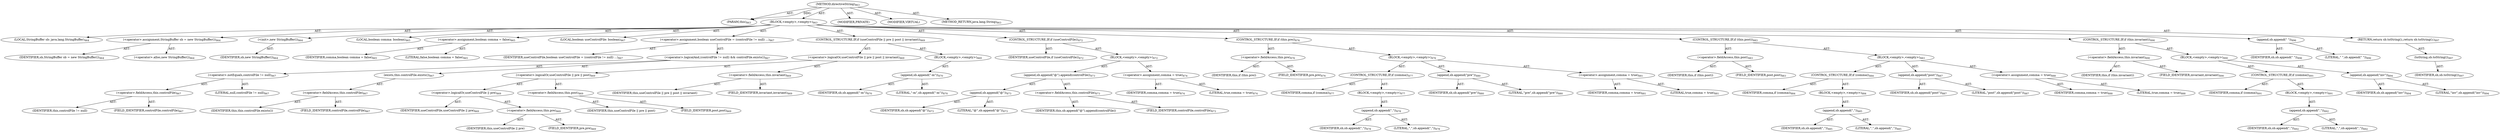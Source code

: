digraph "directiveString" {  
"111669149717" [label = <(METHOD,directiveString)<SUB>863</SUB>> ]
"115964117035" [label = <(PARAM,this)<SUB>863</SUB>> ]
"25769803867" [label = <(BLOCK,&lt;empty&gt;,&lt;empty&gt;)<SUB>863</SUB>> ]
"94489280564" [label = <(LOCAL,StringBuffer sb: java.lang.StringBuffer)<SUB>864</SUB>> ]
"30064771625" [label = <(&lt;operator&gt;.assignment,StringBuffer sb = new StringBuffer())<SUB>864</SUB>> ]
"68719477153" [label = <(IDENTIFIER,sb,StringBuffer sb = new StringBuffer())<SUB>864</SUB>> ]
"30064771626" [label = <(&lt;operator&gt;.alloc,new StringBuffer())<SUB>864</SUB>> ]
"30064771627" [label = <(&lt;init&gt;,new StringBuffer())<SUB>864</SUB>> ]
"68719477154" [label = <(IDENTIFIER,sb,new StringBuffer())<SUB>864</SUB>> ]
"94489280565" [label = <(LOCAL,boolean comma: boolean)<SUB>865</SUB>> ]
"30064771628" [label = <(&lt;operator&gt;.assignment,boolean comma = false)<SUB>865</SUB>> ]
"68719477155" [label = <(IDENTIFIER,comma,boolean comma = false)<SUB>865</SUB>> ]
"90194313331" [label = <(LITERAL,false,boolean comma = false)<SUB>865</SUB>> ]
"94489280566" [label = <(LOCAL,boolean useControlFile: boolean)<SUB>867</SUB>> ]
"30064771629" [label = <(&lt;operator&gt;.assignment,boolean useControlFile = (controlFile != null) ...)<SUB>867</SUB>> ]
"68719477156" [label = <(IDENTIFIER,useControlFile,boolean useControlFile = (controlFile != null) ...)<SUB>867</SUB>> ]
"30064771630" [label = <(&lt;operator&gt;.logicalAnd,(controlFile != null) &amp;&amp; controlFile.exists())<SUB>867</SUB>> ]
"30064771631" [label = <(&lt;operator&gt;.notEquals,controlFile != null)<SUB>867</SUB>> ]
"30064771632" [label = <(&lt;operator&gt;.fieldAccess,this.controlFile)<SUB>867</SUB>> ]
"68719477157" [label = <(IDENTIFIER,this,controlFile != null)> ]
"55834574959" [label = <(FIELD_IDENTIFIER,controlFile,controlFile)<SUB>867</SUB>> ]
"90194313332" [label = <(LITERAL,null,controlFile != null)<SUB>867</SUB>> ]
"30064771633" [label = <(exists,this.controlFile.exists())<SUB>867</SUB>> ]
"30064771634" [label = <(&lt;operator&gt;.fieldAccess,this.controlFile)<SUB>867</SUB>> ]
"68719477158" [label = <(IDENTIFIER,this,this.controlFile.exists())> ]
"55834574960" [label = <(FIELD_IDENTIFIER,controlFile,controlFile)<SUB>867</SUB>> ]
"47244640299" [label = <(CONTROL_STRUCTURE,IF,if (useControlFile || pre || post || invariant))<SUB>869</SUB>> ]
"30064771635" [label = <(&lt;operator&gt;.logicalOr,useControlFile || pre || post || invariant)<SUB>869</SUB>> ]
"30064771636" [label = <(&lt;operator&gt;.logicalOr,useControlFile || pre || post)<SUB>869</SUB>> ]
"30064771637" [label = <(&lt;operator&gt;.logicalOr,useControlFile || pre)<SUB>869</SUB>> ]
"68719477159" [label = <(IDENTIFIER,useControlFile,useControlFile || pre)<SUB>869</SUB>> ]
"30064771638" [label = <(&lt;operator&gt;.fieldAccess,this.pre)<SUB>869</SUB>> ]
"68719477160" [label = <(IDENTIFIER,this,useControlFile || pre)> ]
"55834574961" [label = <(FIELD_IDENTIFIER,pre,pre)<SUB>869</SUB>> ]
"30064771639" [label = <(&lt;operator&gt;.fieldAccess,this.post)<SUB>869</SUB>> ]
"68719477161" [label = <(IDENTIFIER,this,useControlFile || pre || post)> ]
"55834574962" [label = <(FIELD_IDENTIFIER,post,post)<SUB>869</SUB>> ]
"30064771640" [label = <(&lt;operator&gt;.fieldAccess,this.invariant)<SUB>869</SUB>> ]
"68719477162" [label = <(IDENTIFIER,this,useControlFile || pre || post || invariant)> ]
"55834574963" [label = <(FIELD_IDENTIFIER,invariant,invariant)<SUB>869</SUB>> ]
"25769803868" [label = <(BLOCK,&lt;empty&gt;,&lt;empty&gt;)<SUB>869</SUB>> ]
"30064771641" [label = <(append,sb.append(&quot;-m&quot;))<SUB>870</SUB>> ]
"68719477163" [label = <(IDENTIFIER,sb,sb.append(&quot;-m&quot;))<SUB>870</SUB>> ]
"90194313333" [label = <(LITERAL,&quot;-m&quot;,sb.append(&quot;-m&quot;))<SUB>870</SUB>> ]
"47244640300" [label = <(CONTROL_STRUCTURE,IF,if (useControlFile))<SUB>872</SUB>> ]
"68719477164" [label = <(IDENTIFIER,useControlFile,if (useControlFile))<SUB>872</SUB>> ]
"25769803869" [label = <(BLOCK,&lt;empty&gt;,&lt;empty&gt;)<SUB>872</SUB>> ]
"30064771642" [label = <(append,sb.append(&quot;@&quot;).append(controlFile))<SUB>873</SUB>> ]
"30064771643" [label = <(append,sb.append(&quot;@&quot;))<SUB>873</SUB>> ]
"68719477165" [label = <(IDENTIFIER,sb,sb.append(&quot;@&quot;))<SUB>873</SUB>> ]
"90194313334" [label = <(LITERAL,&quot;@&quot;,sb.append(&quot;@&quot;))<SUB>873</SUB>> ]
"30064771644" [label = <(&lt;operator&gt;.fieldAccess,this.controlFile)<SUB>873</SUB>> ]
"68719477166" [label = <(IDENTIFIER,this,sb.append(&quot;@&quot;).append(controlFile))> ]
"55834574964" [label = <(FIELD_IDENTIFIER,controlFile,controlFile)<SUB>873</SUB>> ]
"30064771645" [label = <(&lt;operator&gt;.assignment,comma = true)<SUB>874</SUB>> ]
"68719477167" [label = <(IDENTIFIER,comma,comma = true)<SUB>874</SUB>> ]
"90194313335" [label = <(LITERAL,true,comma = true)<SUB>874</SUB>> ]
"47244640301" [label = <(CONTROL_STRUCTURE,IF,if (this.pre))<SUB>876</SUB>> ]
"30064771646" [label = <(&lt;operator&gt;.fieldAccess,this.pre)<SUB>876</SUB>> ]
"68719477168" [label = <(IDENTIFIER,this,if (this.pre))> ]
"55834574965" [label = <(FIELD_IDENTIFIER,pre,pre)<SUB>876</SUB>> ]
"25769803870" [label = <(BLOCK,&lt;empty&gt;,&lt;empty&gt;)<SUB>876</SUB>> ]
"47244640302" [label = <(CONTROL_STRUCTURE,IF,if (comma))<SUB>877</SUB>> ]
"68719477169" [label = <(IDENTIFIER,comma,if (comma))<SUB>877</SUB>> ]
"25769803871" [label = <(BLOCK,&lt;empty&gt;,&lt;empty&gt;)<SUB>877</SUB>> ]
"30064771647" [label = <(append,sb.append(&quot;,&quot;))<SUB>878</SUB>> ]
"68719477170" [label = <(IDENTIFIER,sb,sb.append(&quot;,&quot;))<SUB>878</SUB>> ]
"90194313336" [label = <(LITERAL,&quot;,&quot;,sb.append(&quot;,&quot;))<SUB>878</SUB>> ]
"30064771648" [label = <(append,sb.append(&quot;pre&quot;))<SUB>880</SUB>> ]
"68719477171" [label = <(IDENTIFIER,sb,sb.append(&quot;pre&quot;))<SUB>880</SUB>> ]
"90194313337" [label = <(LITERAL,&quot;pre&quot;,sb.append(&quot;pre&quot;))<SUB>880</SUB>> ]
"30064771649" [label = <(&lt;operator&gt;.assignment,comma = true)<SUB>881</SUB>> ]
"68719477172" [label = <(IDENTIFIER,comma,comma = true)<SUB>881</SUB>> ]
"90194313338" [label = <(LITERAL,true,comma = true)<SUB>881</SUB>> ]
"47244640303" [label = <(CONTROL_STRUCTURE,IF,if (this.post))<SUB>883</SUB>> ]
"30064771650" [label = <(&lt;operator&gt;.fieldAccess,this.post)<SUB>883</SUB>> ]
"68719477173" [label = <(IDENTIFIER,this,if (this.post))> ]
"55834574966" [label = <(FIELD_IDENTIFIER,post,post)<SUB>883</SUB>> ]
"25769803872" [label = <(BLOCK,&lt;empty&gt;,&lt;empty&gt;)<SUB>883</SUB>> ]
"47244640304" [label = <(CONTROL_STRUCTURE,IF,if (comma))<SUB>884</SUB>> ]
"68719477174" [label = <(IDENTIFIER,comma,if (comma))<SUB>884</SUB>> ]
"25769803873" [label = <(BLOCK,&lt;empty&gt;,&lt;empty&gt;)<SUB>884</SUB>> ]
"30064771651" [label = <(append,sb.append(&quot;,&quot;))<SUB>885</SUB>> ]
"68719477175" [label = <(IDENTIFIER,sb,sb.append(&quot;,&quot;))<SUB>885</SUB>> ]
"90194313339" [label = <(LITERAL,&quot;,&quot;,sb.append(&quot;,&quot;))<SUB>885</SUB>> ]
"30064771652" [label = <(append,sb.append(&quot;post&quot;))<SUB>887</SUB>> ]
"68719477176" [label = <(IDENTIFIER,sb,sb.append(&quot;post&quot;))<SUB>887</SUB>> ]
"90194313340" [label = <(LITERAL,&quot;post&quot;,sb.append(&quot;post&quot;))<SUB>887</SUB>> ]
"30064771653" [label = <(&lt;operator&gt;.assignment,comma = true)<SUB>888</SUB>> ]
"68719477177" [label = <(IDENTIFIER,comma,comma = true)<SUB>888</SUB>> ]
"90194313341" [label = <(LITERAL,true,comma = true)<SUB>888</SUB>> ]
"47244640305" [label = <(CONTROL_STRUCTURE,IF,if (this.invariant))<SUB>890</SUB>> ]
"30064771654" [label = <(&lt;operator&gt;.fieldAccess,this.invariant)<SUB>890</SUB>> ]
"68719477178" [label = <(IDENTIFIER,this,if (this.invariant))> ]
"55834574967" [label = <(FIELD_IDENTIFIER,invariant,invariant)<SUB>890</SUB>> ]
"25769803874" [label = <(BLOCK,&lt;empty&gt;,&lt;empty&gt;)<SUB>890</SUB>> ]
"47244640306" [label = <(CONTROL_STRUCTURE,IF,if (comma))<SUB>891</SUB>> ]
"68719477179" [label = <(IDENTIFIER,comma,if (comma))<SUB>891</SUB>> ]
"25769803875" [label = <(BLOCK,&lt;empty&gt;,&lt;empty&gt;)<SUB>891</SUB>> ]
"30064771655" [label = <(append,sb.append(&quot;,&quot;))<SUB>892</SUB>> ]
"68719477180" [label = <(IDENTIFIER,sb,sb.append(&quot;,&quot;))<SUB>892</SUB>> ]
"90194313342" [label = <(LITERAL,&quot;,&quot;,sb.append(&quot;,&quot;))<SUB>892</SUB>> ]
"30064771656" [label = <(append,sb.append(&quot;inv&quot;))<SUB>894</SUB>> ]
"68719477181" [label = <(IDENTIFIER,sb,sb.append(&quot;inv&quot;))<SUB>894</SUB>> ]
"90194313343" [label = <(LITERAL,&quot;inv&quot;,sb.append(&quot;inv&quot;))<SUB>894</SUB>> ]
"30064771657" [label = <(append,sb.append(&quot; &quot;))<SUB>896</SUB>> ]
"68719477182" [label = <(IDENTIFIER,sb,sb.append(&quot; &quot;))<SUB>896</SUB>> ]
"90194313344" [label = <(LITERAL,&quot; &quot;,sb.append(&quot; &quot;))<SUB>896</SUB>> ]
"146028888065" [label = <(RETURN,return sb.toString();,return sb.toString();)<SUB>897</SUB>> ]
"30064771658" [label = <(toString,sb.toString())<SUB>897</SUB>> ]
"68719477183" [label = <(IDENTIFIER,sb,sb.toString())<SUB>897</SUB>> ]
"133143986243" [label = <(MODIFIER,PRIVATE)> ]
"133143986244" [label = <(MODIFIER,VIRTUAL)> ]
"128849018901" [label = <(METHOD_RETURN,java.lang.String)<SUB>863</SUB>> ]
  "111669149717" -> "115964117035"  [ label = "AST: "] 
  "111669149717" -> "25769803867"  [ label = "AST: "] 
  "111669149717" -> "133143986243"  [ label = "AST: "] 
  "111669149717" -> "133143986244"  [ label = "AST: "] 
  "111669149717" -> "128849018901"  [ label = "AST: "] 
  "25769803867" -> "94489280564"  [ label = "AST: "] 
  "25769803867" -> "30064771625"  [ label = "AST: "] 
  "25769803867" -> "30064771627"  [ label = "AST: "] 
  "25769803867" -> "94489280565"  [ label = "AST: "] 
  "25769803867" -> "30064771628"  [ label = "AST: "] 
  "25769803867" -> "94489280566"  [ label = "AST: "] 
  "25769803867" -> "30064771629"  [ label = "AST: "] 
  "25769803867" -> "47244640299"  [ label = "AST: "] 
  "25769803867" -> "47244640300"  [ label = "AST: "] 
  "25769803867" -> "47244640301"  [ label = "AST: "] 
  "25769803867" -> "47244640303"  [ label = "AST: "] 
  "25769803867" -> "47244640305"  [ label = "AST: "] 
  "25769803867" -> "30064771657"  [ label = "AST: "] 
  "25769803867" -> "146028888065"  [ label = "AST: "] 
  "30064771625" -> "68719477153"  [ label = "AST: "] 
  "30064771625" -> "30064771626"  [ label = "AST: "] 
  "30064771627" -> "68719477154"  [ label = "AST: "] 
  "30064771628" -> "68719477155"  [ label = "AST: "] 
  "30064771628" -> "90194313331"  [ label = "AST: "] 
  "30064771629" -> "68719477156"  [ label = "AST: "] 
  "30064771629" -> "30064771630"  [ label = "AST: "] 
  "30064771630" -> "30064771631"  [ label = "AST: "] 
  "30064771630" -> "30064771633"  [ label = "AST: "] 
  "30064771631" -> "30064771632"  [ label = "AST: "] 
  "30064771631" -> "90194313332"  [ label = "AST: "] 
  "30064771632" -> "68719477157"  [ label = "AST: "] 
  "30064771632" -> "55834574959"  [ label = "AST: "] 
  "30064771633" -> "30064771634"  [ label = "AST: "] 
  "30064771634" -> "68719477158"  [ label = "AST: "] 
  "30064771634" -> "55834574960"  [ label = "AST: "] 
  "47244640299" -> "30064771635"  [ label = "AST: "] 
  "47244640299" -> "25769803868"  [ label = "AST: "] 
  "30064771635" -> "30064771636"  [ label = "AST: "] 
  "30064771635" -> "30064771640"  [ label = "AST: "] 
  "30064771636" -> "30064771637"  [ label = "AST: "] 
  "30064771636" -> "30064771639"  [ label = "AST: "] 
  "30064771637" -> "68719477159"  [ label = "AST: "] 
  "30064771637" -> "30064771638"  [ label = "AST: "] 
  "30064771638" -> "68719477160"  [ label = "AST: "] 
  "30064771638" -> "55834574961"  [ label = "AST: "] 
  "30064771639" -> "68719477161"  [ label = "AST: "] 
  "30064771639" -> "55834574962"  [ label = "AST: "] 
  "30064771640" -> "68719477162"  [ label = "AST: "] 
  "30064771640" -> "55834574963"  [ label = "AST: "] 
  "25769803868" -> "30064771641"  [ label = "AST: "] 
  "30064771641" -> "68719477163"  [ label = "AST: "] 
  "30064771641" -> "90194313333"  [ label = "AST: "] 
  "47244640300" -> "68719477164"  [ label = "AST: "] 
  "47244640300" -> "25769803869"  [ label = "AST: "] 
  "25769803869" -> "30064771642"  [ label = "AST: "] 
  "25769803869" -> "30064771645"  [ label = "AST: "] 
  "30064771642" -> "30064771643"  [ label = "AST: "] 
  "30064771642" -> "30064771644"  [ label = "AST: "] 
  "30064771643" -> "68719477165"  [ label = "AST: "] 
  "30064771643" -> "90194313334"  [ label = "AST: "] 
  "30064771644" -> "68719477166"  [ label = "AST: "] 
  "30064771644" -> "55834574964"  [ label = "AST: "] 
  "30064771645" -> "68719477167"  [ label = "AST: "] 
  "30064771645" -> "90194313335"  [ label = "AST: "] 
  "47244640301" -> "30064771646"  [ label = "AST: "] 
  "47244640301" -> "25769803870"  [ label = "AST: "] 
  "30064771646" -> "68719477168"  [ label = "AST: "] 
  "30064771646" -> "55834574965"  [ label = "AST: "] 
  "25769803870" -> "47244640302"  [ label = "AST: "] 
  "25769803870" -> "30064771648"  [ label = "AST: "] 
  "25769803870" -> "30064771649"  [ label = "AST: "] 
  "47244640302" -> "68719477169"  [ label = "AST: "] 
  "47244640302" -> "25769803871"  [ label = "AST: "] 
  "25769803871" -> "30064771647"  [ label = "AST: "] 
  "30064771647" -> "68719477170"  [ label = "AST: "] 
  "30064771647" -> "90194313336"  [ label = "AST: "] 
  "30064771648" -> "68719477171"  [ label = "AST: "] 
  "30064771648" -> "90194313337"  [ label = "AST: "] 
  "30064771649" -> "68719477172"  [ label = "AST: "] 
  "30064771649" -> "90194313338"  [ label = "AST: "] 
  "47244640303" -> "30064771650"  [ label = "AST: "] 
  "47244640303" -> "25769803872"  [ label = "AST: "] 
  "30064771650" -> "68719477173"  [ label = "AST: "] 
  "30064771650" -> "55834574966"  [ label = "AST: "] 
  "25769803872" -> "47244640304"  [ label = "AST: "] 
  "25769803872" -> "30064771652"  [ label = "AST: "] 
  "25769803872" -> "30064771653"  [ label = "AST: "] 
  "47244640304" -> "68719477174"  [ label = "AST: "] 
  "47244640304" -> "25769803873"  [ label = "AST: "] 
  "25769803873" -> "30064771651"  [ label = "AST: "] 
  "30064771651" -> "68719477175"  [ label = "AST: "] 
  "30064771651" -> "90194313339"  [ label = "AST: "] 
  "30064771652" -> "68719477176"  [ label = "AST: "] 
  "30064771652" -> "90194313340"  [ label = "AST: "] 
  "30064771653" -> "68719477177"  [ label = "AST: "] 
  "30064771653" -> "90194313341"  [ label = "AST: "] 
  "47244640305" -> "30064771654"  [ label = "AST: "] 
  "47244640305" -> "25769803874"  [ label = "AST: "] 
  "30064771654" -> "68719477178"  [ label = "AST: "] 
  "30064771654" -> "55834574967"  [ label = "AST: "] 
  "25769803874" -> "47244640306"  [ label = "AST: "] 
  "25769803874" -> "30064771656"  [ label = "AST: "] 
  "47244640306" -> "68719477179"  [ label = "AST: "] 
  "47244640306" -> "25769803875"  [ label = "AST: "] 
  "25769803875" -> "30064771655"  [ label = "AST: "] 
  "30064771655" -> "68719477180"  [ label = "AST: "] 
  "30064771655" -> "90194313342"  [ label = "AST: "] 
  "30064771656" -> "68719477181"  [ label = "AST: "] 
  "30064771656" -> "90194313343"  [ label = "AST: "] 
  "30064771657" -> "68719477182"  [ label = "AST: "] 
  "30064771657" -> "90194313344"  [ label = "AST: "] 
  "146028888065" -> "30064771658"  [ label = "AST: "] 
  "30064771658" -> "68719477183"  [ label = "AST: "] 
  "111669149717" -> "115964117035"  [ label = "DDG: "] 
}
